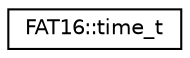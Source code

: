 digraph "Graphical Class Hierarchy"
{
  edge [fontname="Helvetica",fontsize="10",labelfontname="Helvetica",labelfontsize="10"];
  node [fontname="Helvetica",fontsize="10",shape=record];
  rankdir="LR";
  Node1 [label="FAT16::time_t",height=0.2,width=0.4,color="black", fillcolor="white", style="filled",URL="$df/d87/unionFAT16_1_1time__t.html"];
}
